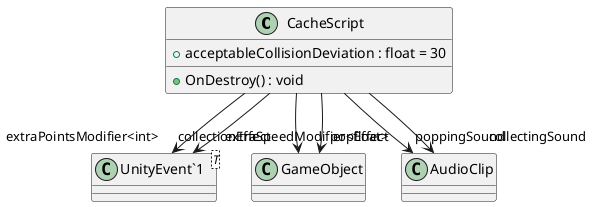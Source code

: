 @startuml
class CacheScript {
    + acceptableCollisionDeviation : float = 30
    + OnDestroy() : void
}
class "UnityEvent`1"<T> {
}
'MonoBehaviour <|-- CacheScript
CacheScript --> "collectionEffect" GameObject
CacheScript --> "popEffect" GameObject
CacheScript --> "poppingSound" AudioClip
CacheScript --> "collectingSound" AudioClip
CacheScript --> "extraPointsModifier<int>" "UnityEvent`1"
CacheScript --> "extraSpeedModifier<float>" "UnityEvent`1"
@enduml

